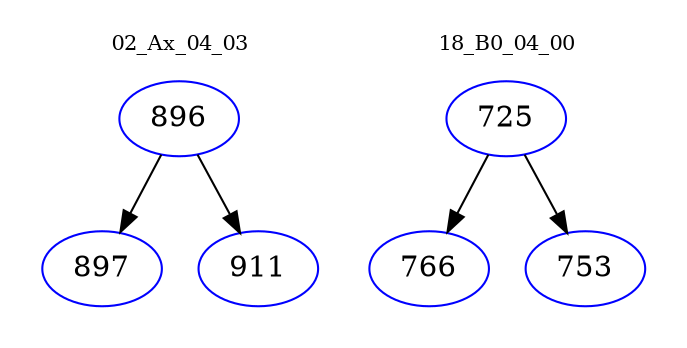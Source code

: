 digraph{
subgraph cluster_0 {
color = white
label = "02_Ax_04_03";
fontsize=10;
T0_896 [label="896", color="blue"]
T0_896 -> T0_897 [color="black"]
T0_897 [label="897", color="blue"]
T0_896 -> T0_911 [color="black"]
T0_911 [label="911", color="blue"]
}
subgraph cluster_1 {
color = white
label = "18_B0_04_00";
fontsize=10;
T1_725 [label="725", color="blue"]
T1_725 -> T1_766 [color="black"]
T1_766 [label="766", color="blue"]
T1_725 -> T1_753 [color="black"]
T1_753 [label="753", color="blue"]
}
}
